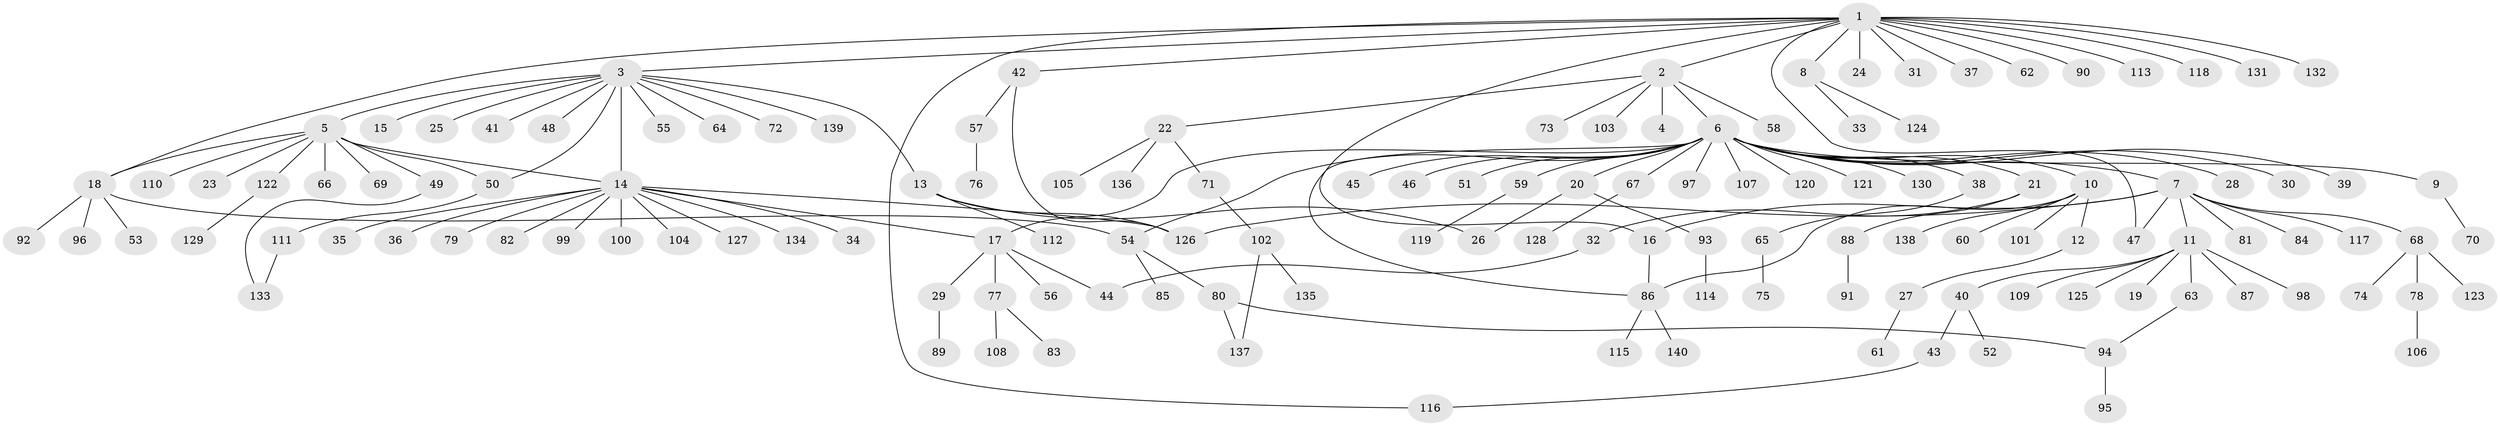 // Generated by graph-tools (version 1.1) at 2025/01/03/09/25 03:01:40]
// undirected, 140 vertices, 157 edges
graph export_dot {
graph [start="1"]
  node [color=gray90,style=filled];
  1;
  2;
  3;
  4;
  5;
  6;
  7;
  8;
  9;
  10;
  11;
  12;
  13;
  14;
  15;
  16;
  17;
  18;
  19;
  20;
  21;
  22;
  23;
  24;
  25;
  26;
  27;
  28;
  29;
  30;
  31;
  32;
  33;
  34;
  35;
  36;
  37;
  38;
  39;
  40;
  41;
  42;
  43;
  44;
  45;
  46;
  47;
  48;
  49;
  50;
  51;
  52;
  53;
  54;
  55;
  56;
  57;
  58;
  59;
  60;
  61;
  62;
  63;
  64;
  65;
  66;
  67;
  68;
  69;
  70;
  71;
  72;
  73;
  74;
  75;
  76;
  77;
  78;
  79;
  80;
  81;
  82;
  83;
  84;
  85;
  86;
  87;
  88;
  89;
  90;
  91;
  92;
  93;
  94;
  95;
  96;
  97;
  98;
  99;
  100;
  101;
  102;
  103;
  104;
  105;
  106;
  107;
  108;
  109;
  110;
  111;
  112;
  113;
  114;
  115;
  116;
  117;
  118;
  119;
  120;
  121;
  122;
  123;
  124;
  125;
  126;
  127;
  128;
  129;
  130;
  131;
  132;
  133;
  134;
  135;
  136;
  137;
  138;
  139;
  140;
  1 -- 2;
  1 -- 3;
  1 -- 8;
  1 -- 16;
  1 -- 18;
  1 -- 24;
  1 -- 31;
  1 -- 37;
  1 -- 42;
  1 -- 47;
  1 -- 62;
  1 -- 90;
  1 -- 113;
  1 -- 116;
  1 -- 118;
  1 -- 131;
  1 -- 132;
  2 -- 4;
  2 -- 6;
  2 -- 22;
  2 -- 58;
  2 -- 73;
  2 -- 103;
  3 -- 5;
  3 -- 13;
  3 -- 14;
  3 -- 15;
  3 -- 25;
  3 -- 41;
  3 -- 48;
  3 -- 50;
  3 -- 55;
  3 -- 64;
  3 -- 72;
  3 -- 139;
  5 -- 14;
  5 -- 18;
  5 -- 23;
  5 -- 49;
  5 -- 50;
  5 -- 66;
  5 -- 69;
  5 -- 110;
  5 -- 122;
  6 -- 7;
  6 -- 9;
  6 -- 10;
  6 -- 17;
  6 -- 20;
  6 -- 21;
  6 -- 28;
  6 -- 30;
  6 -- 38;
  6 -- 39;
  6 -- 45;
  6 -- 46;
  6 -- 51;
  6 -- 54;
  6 -- 59;
  6 -- 67;
  6 -- 86;
  6 -- 97;
  6 -- 107;
  6 -- 120;
  6 -- 121;
  6 -- 130;
  7 -- 11;
  7 -- 16;
  7 -- 47;
  7 -- 68;
  7 -- 81;
  7 -- 84;
  7 -- 117;
  7 -- 126;
  8 -- 33;
  8 -- 124;
  9 -- 70;
  10 -- 12;
  10 -- 60;
  10 -- 86;
  10 -- 101;
  10 -- 138;
  11 -- 19;
  11 -- 40;
  11 -- 63;
  11 -- 87;
  11 -- 98;
  11 -- 109;
  11 -- 125;
  12 -- 27;
  13 -- 26;
  13 -- 112;
  13 -- 126;
  14 -- 17;
  14 -- 34;
  14 -- 35;
  14 -- 36;
  14 -- 79;
  14 -- 82;
  14 -- 99;
  14 -- 100;
  14 -- 104;
  14 -- 126;
  14 -- 127;
  14 -- 134;
  16 -- 86;
  17 -- 29;
  17 -- 44;
  17 -- 56;
  17 -- 77;
  18 -- 53;
  18 -- 54;
  18 -- 92;
  18 -- 96;
  20 -- 26;
  20 -- 93;
  21 -- 32;
  21 -- 88;
  22 -- 71;
  22 -- 105;
  22 -- 136;
  27 -- 61;
  29 -- 89;
  32 -- 44;
  38 -- 65;
  40 -- 43;
  40 -- 52;
  42 -- 57;
  42 -- 126;
  43 -- 116;
  49 -- 133;
  50 -- 111;
  54 -- 80;
  54 -- 85;
  57 -- 76;
  59 -- 119;
  63 -- 94;
  65 -- 75;
  67 -- 128;
  68 -- 74;
  68 -- 78;
  68 -- 123;
  71 -- 102;
  77 -- 83;
  77 -- 108;
  78 -- 106;
  80 -- 94;
  80 -- 137;
  86 -- 115;
  86 -- 140;
  88 -- 91;
  93 -- 114;
  94 -- 95;
  102 -- 135;
  102 -- 137;
  111 -- 133;
  122 -- 129;
}
